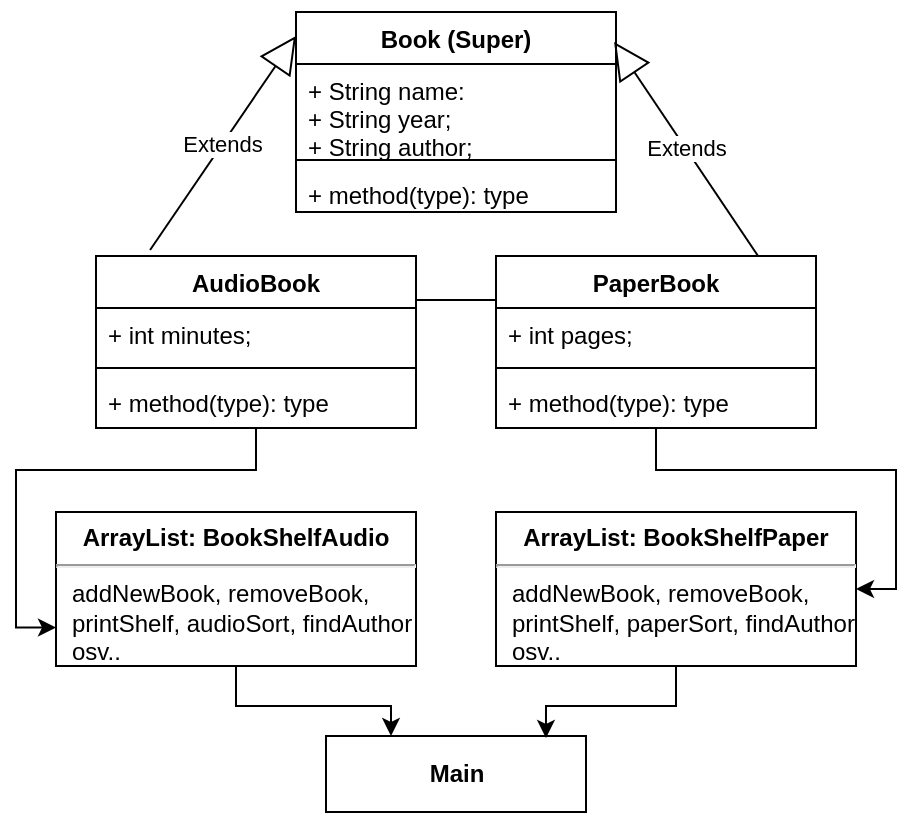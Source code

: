<mxfile version="12.1.0" type="github" pages="1"><diagram id="MrWzyDFcJweVb4MOasag" name="Page-1"><mxGraphModel dx="573" dy="366" grid="1" gridSize="10" guides="1" tooltips="1" connect="1" arrows="1" fold="1" page="1" pageScale="1" pageWidth="827" pageHeight="1169" math="0" shadow="0"><root><mxCell id="0"/><mxCell id="1" parent="0"/><mxCell id="i__-NUpAYhzmEYEdfDOo-1" value="Book (Super)" style="swimlane;fontStyle=1;align=center;verticalAlign=top;childLayout=stackLayout;horizontal=1;startSize=26;horizontalStack=0;resizeParent=1;resizeParentMax=0;resizeLast=0;collapsible=1;marginBottom=0;" parent="1" vertex="1"><mxGeometry x="280" y="58" width="160" height="100" as="geometry"/></mxCell><mxCell id="i__-NUpAYhzmEYEdfDOo-2" value="+ String name:&#10;+ String year;&#10;+ String author;&#10;" style="text;strokeColor=none;fillColor=none;align=left;verticalAlign=top;spacingLeft=4;spacingRight=4;overflow=hidden;rotatable=0;points=[[0,0.5],[1,0.5]];portConstraint=eastwest;" parent="i__-NUpAYhzmEYEdfDOo-1" vertex="1"><mxGeometry y="26" width="160" height="44" as="geometry"/></mxCell><mxCell id="i__-NUpAYhzmEYEdfDOo-3" value="" style="line;strokeWidth=1;fillColor=none;align=left;verticalAlign=middle;spacingTop=-1;spacingLeft=3;spacingRight=3;rotatable=0;labelPosition=right;points=[];portConstraint=eastwest;" parent="i__-NUpAYhzmEYEdfDOo-1" vertex="1"><mxGeometry y="70" width="160" height="8" as="geometry"/></mxCell><mxCell id="i__-NUpAYhzmEYEdfDOo-4" value="+ method(type): type" style="text;strokeColor=none;fillColor=none;align=left;verticalAlign=top;spacingLeft=4;spacingRight=4;overflow=hidden;rotatable=0;points=[[0,0.5],[1,0.5]];portConstraint=eastwest;" parent="i__-NUpAYhzmEYEdfDOo-1" vertex="1"><mxGeometry y="78" width="160" height="22" as="geometry"/></mxCell><mxCell id="cjSYIlrBewUyvZJJIpNY-6" style="edgeStyle=orthogonalEdgeStyle;rounded=0;orthogonalLoop=1;jettySize=auto;html=1;entryX=0;entryY=0.75;entryDx=0;entryDy=0;" edge="1" parent="1" source="i__-NUpAYhzmEYEdfDOo-10" target="hBZooFYeCiFv7ikYISXU-6"><mxGeometry relative="1" as="geometry"/></mxCell><mxCell id="i__-NUpAYhzmEYEdfDOo-10" value="AudioBook" style="swimlane;fontStyle=1;align=center;verticalAlign=top;childLayout=stackLayout;horizontal=1;startSize=26;horizontalStack=0;resizeParent=1;resizeParentMax=0;resizeLast=0;collapsible=1;marginBottom=0;" parent="1" vertex="1"><mxGeometry x="180" y="180" width="160" height="86" as="geometry"/></mxCell><mxCell id="i__-NUpAYhzmEYEdfDOo-11" value="+ int minutes;" style="text;strokeColor=none;fillColor=none;align=left;verticalAlign=top;spacingLeft=4;spacingRight=4;overflow=hidden;rotatable=0;points=[[0,0.5],[1,0.5]];portConstraint=eastwest;" parent="i__-NUpAYhzmEYEdfDOo-10" vertex="1"><mxGeometry y="26" width="160" height="26" as="geometry"/></mxCell><mxCell id="i__-NUpAYhzmEYEdfDOo-12" value="" style="line;strokeWidth=1;fillColor=none;align=left;verticalAlign=middle;spacingTop=-1;spacingLeft=3;spacingRight=3;rotatable=0;labelPosition=right;points=[];portConstraint=eastwest;" parent="i__-NUpAYhzmEYEdfDOo-10" vertex="1"><mxGeometry y="52" width="160" height="8" as="geometry"/></mxCell><mxCell id="i__-NUpAYhzmEYEdfDOo-13" value="+ method(type): type" style="text;strokeColor=none;fillColor=none;align=left;verticalAlign=top;spacingLeft=4;spacingRight=4;overflow=hidden;rotatable=0;points=[[0,0.5],[1,0.5]];portConstraint=eastwest;" parent="i__-NUpAYhzmEYEdfDOo-10" vertex="1"><mxGeometry y="60" width="160" height="26" as="geometry"/></mxCell><mxCell id="cjSYIlrBewUyvZJJIpNY-5" style="edgeStyle=orthogonalEdgeStyle;rounded=0;orthogonalLoop=1;jettySize=auto;html=1;entryX=1;entryY=0.5;entryDx=0;entryDy=0;" edge="1" parent="1" source="i__-NUpAYhzmEYEdfDOo-14" target="cjSYIlrBewUyvZJJIpNY-1"><mxGeometry relative="1" as="geometry"/></mxCell><mxCell id="i__-NUpAYhzmEYEdfDOo-14" value="PaperBook" style="swimlane;fontStyle=1;align=center;verticalAlign=top;childLayout=stackLayout;horizontal=1;startSize=26;horizontalStack=0;resizeParent=1;resizeParentMax=0;resizeLast=0;collapsible=1;marginBottom=0;" parent="1" vertex="1"><mxGeometry x="380" y="180" width="160" height="86" as="geometry"/></mxCell><mxCell id="i__-NUpAYhzmEYEdfDOo-15" value="+ int pages;" style="text;strokeColor=none;fillColor=none;align=left;verticalAlign=top;spacingLeft=4;spacingRight=4;overflow=hidden;rotatable=0;points=[[0,0.5],[1,0.5]];portConstraint=eastwest;" parent="i__-NUpAYhzmEYEdfDOo-14" vertex="1"><mxGeometry y="26" width="160" height="26" as="geometry"/></mxCell><mxCell id="i__-NUpAYhzmEYEdfDOo-16" value="" style="line;strokeWidth=1;fillColor=none;align=left;verticalAlign=middle;spacingTop=-1;spacingLeft=3;spacingRight=3;rotatable=0;labelPosition=right;points=[];portConstraint=eastwest;" parent="i__-NUpAYhzmEYEdfDOo-14" vertex="1"><mxGeometry y="52" width="160" height="8" as="geometry"/></mxCell><mxCell id="i__-NUpAYhzmEYEdfDOo-17" value="+ method(type): type" style="text;strokeColor=none;fillColor=none;align=left;verticalAlign=top;spacingLeft=4;spacingRight=4;overflow=hidden;rotatable=0;points=[[0,0.5],[1,0.5]];portConstraint=eastwest;" parent="i__-NUpAYhzmEYEdfDOo-14" vertex="1"><mxGeometry y="60" width="160" height="26" as="geometry"/></mxCell><mxCell id="i__-NUpAYhzmEYEdfDOo-18" value="" style="line;strokeWidth=1;fillColor=none;align=left;verticalAlign=middle;spacingTop=-1;spacingLeft=3;spacingRight=3;rotatable=0;labelPosition=right;points=[];portConstraint=eastwest;" parent="1" vertex="1"><mxGeometry x="340" y="198" width="40" height="8" as="geometry"/></mxCell><mxCell id="i__-NUpAYhzmEYEdfDOo-22" value="Extends" style="endArrow=block;endSize=16;endFill=0;html=1;entryX=0.994;entryY=0.15;entryDx=0;entryDy=0;entryPerimeter=0;exitX=0.819;exitY=0;exitDx=0;exitDy=0;exitPerimeter=0;" parent="1" source="i__-NUpAYhzmEYEdfDOo-14" target="i__-NUpAYhzmEYEdfDOo-1" edge="1"><mxGeometry width="160" relative="1" as="geometry"><mxPoint x="460" y="168" as="sourcePoint"/><mxPoint x="510" y="128" as="targetPoint"/></mxGeometry></mxCell><mxCell id="i__-NUpAYhzmEYEdfDOo-20" value="Extends" style="endArrow=block;endSize=16;endFill=0;html=1;exitX=0.169;exitY=-0.035;exitDx=0;exitDy=0;exitPerimeter=0;entryX=0;entryY=0.12;entryDx=0;entryDy=0;entryPerimeter=0;" parent="1" source="i__-NUpAYhzmEYEdfDOo-10" target="i__-NUpAYhzmEYEdfDOo-1" edge="1"><mxGeometry width="160" relative="1" as="geometry"><mxPoint x="250" y="168" as="sourcePoint"/><mxPoint x="278" y="70" as="targetPoint"/></mxGeometry></mxCell><mxCell id="hBZooFYeCiFv7ikYISXU-4" value="&lt;b&gt;Main&lt;/b&gt;" style="html=1;" parent="1" vertex="1"><mxGeometry x="295" y="420" width="130" height="38" as="geometry"/></mxCell><mxCell id="cjSYIlrBewUyvZJJIpNY-10" style="edgeStyle=orthogonalEdgeStyle;rounded=0;orthogonalLoop=1;jettySize=auto;html=1;entryX=0.25;entryY=0;entryDx=0;entryDy=0;" edge="1" parent="1" source="hBZooFYeCiFv7ikYISXU-6" target="hBZooFYeCiFv7ikYISXU-4"><mxGeometry relative="1" as="geometry"/></mxCell><mxCell id="hBZooFYeCiFv7ikYISXU-6" value="&lt;p style=&quot;margin: 0px ; margin-top: 6px ; text-align: center&quot;&gt;&lt;b&gt;ArrayList: BookShelfAudio&lt;/b&gt;&lt;/p&gt;&lt;hr&gt;&lt;p style=&quot;margin: 0px ; margin-left: 8px&quot;&gt;addNewBook, removeBook,&amp;nbsp;&lt;/p&gt;&lt;p style=&quot;margin: 0px ; margin-left: 8px&quot;&gt;printShelf, audioSort, findAuthor&lt;/p&gt;&lt;p style=&quot;margin: 0px ; margin-left: 8px&quot;&gt;osv..&lt;br&gt;&lt;br&gt;&lt;/p&gt;" style="align=left;overflow=fill;html=1;" parent="1" vertex="1"><mxGeometry x="160" y="308" width="180" height="77" as="geometry"/></mxCell><mxCell id="cjSYIlrBewUyvZJJIpNY-9" style="edgeStyle=orthogonalEdgeStyle;rounded=0;orthogonalLoop=1;jettySize=auto;html=1;entryX=0.846;entryY=0.026;entryDx=0;entryDy=0;entryPerimeter=0;" edge="1" parent="1" source="cjSYIlrBewUyvZJJIpNY-1" target="hBZooFYeCiFv7ikYISXU-4"><mxGeometry relative="1" as="geometry"/></mxCell><mxCell id="cjSYIlrBewUyvZJJIpNY-1" value="&lt;p style=&quot;margin: 0px ; margin-top: 6px ; text-align: center&quot;&gt;&lt;b&gt;ArrayList: BookShelfPaper&lt;/b&gt;&lt;/p&gt;&lt;hr&gt;&lt;p style=&quot;margin: 0px 0px 0px 8px&quot;&gt;addNewBook, removeBook,&amp;nbsp;&lt;/p&gt;&lt;p style=&quot;margin: 0px 0px 0px 8px&quot;&gt;printShelf, paperSort, findAuthor&lt;/p&gt;&lt;p style=&quot;margin: 0px 0px 0px 8px&quot;&gt;osv..&lt;/p&gt;&lt;p style=&quot;margin: 0px ; margin-left: 8px&quot;&gt;&lt;br&gt;&lt;/p&gt;" style="align=left;overflow=fill;html=1;" vertex="1" parent="1"><mxGeometry x="380" y="308" width="180" height="77" as="geometry"/></mxCell></root></mxGraphModel></diagram></mxfile>